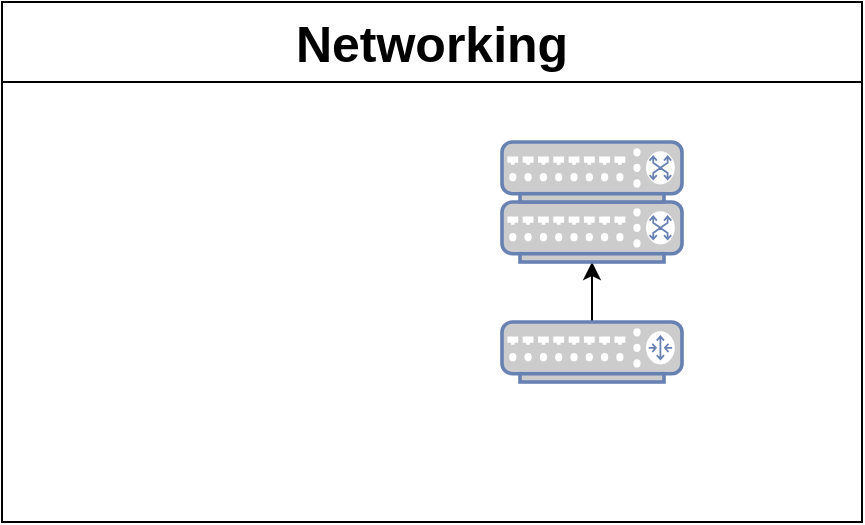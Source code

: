 <mxfile version="22.0.4" type="github">
  <diagram name="Page-1" id="TtZxPb3VXhutsBfabXN9">
    <mxGraphModel dx="1793" dy="1069" grid="1" gridSize="10" guides="1" tooltips="1" connect="1" arrows="1" fold="1" page="1" pageScale="1" pageWidth="850" pageHeight="1100" math="0" shadow="0">
      <root>
        <mxCell id="0" />
        <mxCell id="1" parent="0" />
        <mxCell id="AXztS5M0_TfFSz8alALm-1" value="&lt;font style=&quot;font-size: 25px;&quot;&gt;Networking&lt;/font&gt;" style="swimlane;whiteSpace=wrap;html=1;startSize=40;" vertex="1" parent="1">
          <mxGeometry x="510" y="60" width="430" height="260" as="geometry" />
        </mxCell>
        <mxCell id="AXztS5M0_TfFSz8alALm-8" style="edgeStyle=orthogonalEdgeStyle;rounded=0;orthogonalLoop=1;jettySize=auto;html=1;exitX=0.5;exitY=0;exitDx=0;exitDy=0;exitPerimeter=0;" edge="1" parent="AXztS5M0_TfFSz8alALm-1" source="AXztS5M0_TfFSz8alALm-2" target="AXztS5M0_TfFSz8alALm-5">
          <mxGeometry relative="1" as="geometry" />
        </mxCell>
        <mxCell id="AXztS5M0_TfFSz8alALm-2" value="" style="fontColor=#0066CC;verticalAlign=top;verticalLabelPosition=bottom;labelPosition=center;align=center;html=1;outlineConnect=0;fillColor=#CCCCCC;strokeColor=#6881B3;gradientColor=none;gradientDirection=north;strokeWidth=2;shape=mxgraph.networks.router;" vertex="1" parent="AXztS5M0_TfFSz8alALm-1">
          <mxGeometry x="250" y="160" width="90" height="30" as="geometry" />
        </mxCell>
        <mxCell id="AXztS5M0_TfFSz8alALm-5" value="" style="fontColor=#0066CC;verticalAlign=top;verticalLabelPosition=bottom;labelPosition=center;align=center;html=1;outlineConnect=0;fillColor=#CCCCCC;strokeColor=#6881B3;gradientColor=none;gradientDirection=north;strokeWidth=2;shape=mxgraph.networks.switch;" vertex="1" parent="AXztS5M0_TfFSz8alALm-1">
          <mxGeometry x="250" y="100" width="90" height="30" as="geometry" />
        </mxCell>
        <mxCell id="AXztS5M0_TfFSz8alALm-6" value="" style="fontColor=#0066CC;verticalAlign=top;verticalLabelPosition=bottom;labelPosition=center;align=center;html=1;outlineConnect=0;fillColor=#CCCCCC;strokeColor=#6881B3;gradientColor=none;gradientDirection=north;strokeWidth=2;shape=mxgraph.networks.switch;" vertex="1" parent="AXztS5M0_TfFSz8alALm-1">
          <mxGeometry x="250" y="70" width="90" height="30" as="geometry" />
        </mxCell>
      </root>
    </mxGraphModel>
  </diagram>
</mxfile>
